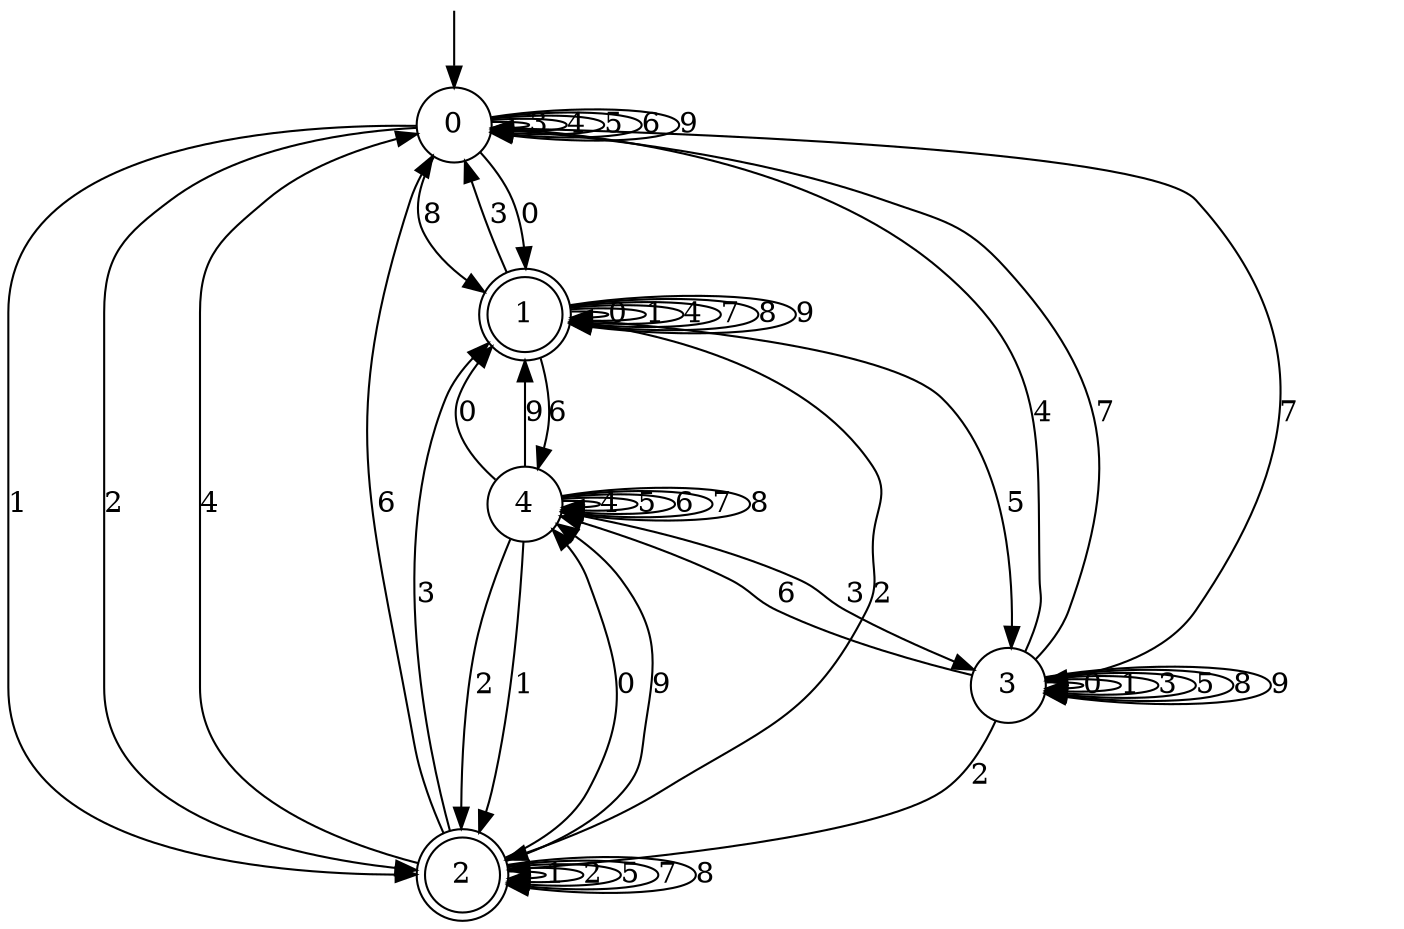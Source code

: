 digraph g {

	s0 [shape="circle" label="0"];
	s1 [shape="doublecircle" label="1"];
	s2 [shape="doublecircle" label="2"];
	s3 [shape="circle" label="3"];
	s4 [shape="circle" label="4"];
	s0 -> s1 [label="0"];
	s0 -> s2 [label="1"];
	s0 -> s2 [label="2"];
	s0 -> s0 [label="3"];
	s0 -> s0 [label="4"];
	s0 -> s0 [label="5"];
	s0 -> s0 [label="6"];
	s0 -> s3 [label="7"];
	s0 -> s1 [label="8"];
	s0 -> s0 [label="9"];
	s1 -> s1 [label="0"];
	s1 -> s1 [label="1"];
	s1 -> s2 [label="2"];
	s1 -> s0 [label="3"];
	s1 -> s1 [label="4"];
	s1 -> s3 [label="5"];
	s1 -> s4 [label="6"];
	s1 -> s1 [label="7"];
	s1 -> s1 [label="8"];
	s1 -> s1 [label="9"];
	s2 -> s4 [label="0"];
	s2 -> s2 [label="1"];
	s2 -> s2 [label="2"];
	s2 -> s1 [label="3"];
	s2 -> s0 [label="4"];
	s2 -> s2 [label="5"];
	s2 -> s0 [label="6"];
	s2 -> s2 [label="7"];
	s2 -> s2 [label="8"];
	s2 -> s4 [label="9"];
	s3 -> s3 [label="0"];
	s3 -> s3 [label="1"];
	s3 -> s2 [label="2"];
	s3 -> s3 [label="3"];
	s3 -> s0 [label="4"];
	s3 -> s3 [label="5"];
	s3 -> s4 [label="6"];
	s3 -> s0 [label="7"];
	s3 -> s3 [label="8"];
	s3 -> s3 [label="9"];
	s4 -> s1 [label="0"];
	s4 -> s2 [label="1"];
	s4 -> s2 [label="2"];
	s4 -> s3 [label="3"];
	s4 -> s4 [label="4"];
	s4 -> s4 [label="5"];
	s4 -> s4 [label="6"];
	s4 -> s4 [label="7"];
	s4 -> s4 [label="8"];
	s4 -> s1 [label="9"];

__start0 [label="" shape="none" width="0" height="0"];
__start0 -> s0;

}
